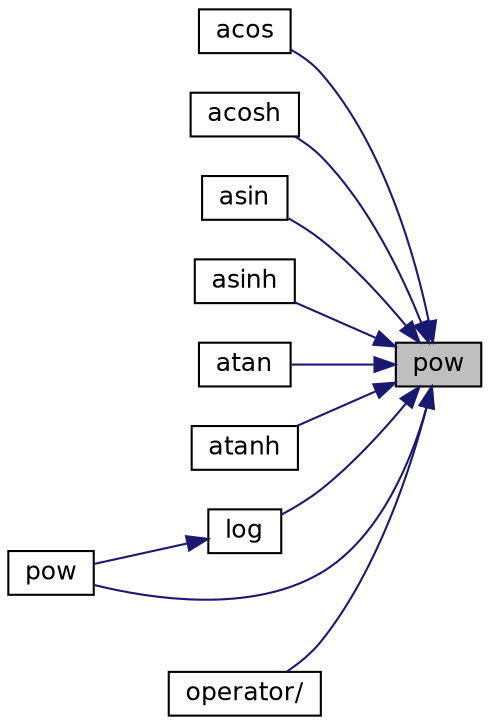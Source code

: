 digraph "pow"
{
 // INTERACTIVE_SVG=YES
 // LATEX_PDF_SIZE
  bgcolor="transparent";
  edge [fontname="Helvetica",fontsize="12",labelfontname="Helvetica",labelfontsize="12"];
  node [fontname="Helvetica",fontsize="12",shape=record];
  rankdir="RL";
  Node1 [label="pow",height=0.2,width=0.4,color="black", fillcolor="grey75", style="filled", fontcolor="black",tooltip=" "];
  Node1 -> Node2 [dir="back",color="midnightblue",fontsize="12",style="solid",fontname="Helvetica"];
  Node2 [label="acos",height=0.2,width=0.4,color="black",URL="$autodiff2_8libmd_8cc_a3613ffcafbd69764d1f93ae49da9a4c0.html#a3613ffcafbd69764d1f93ae49da9a4c0",tooltip=" "];
  Node1 -> Node3 [dir="back",color="midnightblue",fontsize="12",style="solid",fontname="Helvetica"];
  Node3 [label="acosh",height=0.2,width=0.4,color="black",URL="$autodiff2_8libmd_8cc_af8fec088264d729bd68f3d5ae136a2e5.html#af8fec088264d729bd68f3d5ae136a2e5",tooltip=" "];
  Node1 -> Node4 [dir="back",color="midnightblue",fontsize="12",style="solid",fontname="Helvetica"];
  Node4 [label="asin",height=0.2,width=0.4,color="black",URL="$autodiff2_8libmd_8cc_ab08e88b35f0ae1885dde6a2177165447.html#ab08e88b35f0ae1885dde6a2177165447",tooltip=" "];
  Node1 -> Node5 [dir="back",color="midnightblue",fontsize="12",style="solid",fontname="Helvetica"];
  Node5 [label="asinh",height=0.2,width=0.4,color="black",URL="$autodiff2_8libmd_8cc_a3e432d0e6ac48dfb205d37b633f198bf.html#a3e432d0e6ac48dfb205d37b633f198bf",tooltip=" "];
  Node1 -> Node6 [dir="back",color="midnightblue",fontsize="12",style="solid",fontname="Helvetica"];
  Node6 [label="atan",height=0.2,width=0.4,color="black",URL="$autodiff2_8libmd_8cc_ad34613b1a8f004357cbb88f9ff837d40.html#ad34613b1a8f004357cbb88f9ff837d40",tooltip=" "];
  Node1 -> Node7 [dir="back",color="midnightblue",fontsize="12",style="solid",fontname="Helvetica"];
  Node7 [label="atanh",height=0.2,width=0.4,color="black",URL="$autodiff2_8libmd_8cc_af2eaeb0fa9e54fd7b35087f34787fccc.html#af2eaeb0fa9e54fd7b35087f34787fccc",tooltip=" "];
  Node1 -> Node8 [dir="back",color="midnightblue",fontsize="12",style="solid",fontname="Helvetica"];
  Node8 [label="log",height=0.2,width=0.4,color="black",URL="$autodiff2_8libmd_8cc_a2d6fafc4be5268548f5e8c0b9e427369.html#a2d6fafc4be5268548f5e8c0b9e427369",tooltip=" "];
  Node8 -> Node9 [dir="back",color="midnightblue",fontsize="12",style="solid",fontname="Helvetica"];
  Node9 [label="pow",height=0.2,width=0.4,color="black",URL="$autodiff2_8libmd_8cc_a47aa67793bd935c12583a73bce45e4a9.html#a47aa67793bd935c12583a73bce45e4a9",tooltip=" "];
  Node1 -> Node10 [dir="back",color="midnightblue",fontsize="12",style="solid",fontname="Helvetica"];
  Node10 [label="operator/",height=0.2,width=0.4,color="black",URL="$autodiff2_8libmd_8cc_a314d45d470d0886f331ce23d8ee6c608.html#a314d45d470d0886f331ce23d8ee6c608",tooltip=" "];
  Node1 -> Node9 [dir="back",color="midnightblue",fontsize="12",style="solid",fontname="Helvetica"];
}
